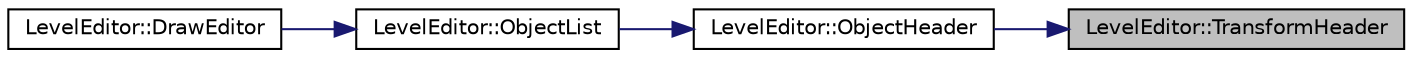 digraph "LevelEditor::TransformHeader"
{
 // LATEX_PDF_SIZE
  edge [fontname="Helvetica",fontsize="10",labelfontname="Helvetica",labelfontsize="10"];
  node [fontname="Helvetica",fontsize="10",shape=record];
  rankdir="RL";
  Node76 [label="LevelEditor::TransformHeader",height=0.2,width=0.4,color="black", fillcolor="grey75", style="filled", fontcolor="black",tooltip="displays the gameobjects transform editor"];
  Node76 -> Node77 [dir="back",color="midnightblue",fontsize="10",style="solid",fontname="Helvetica"];
  Node77 [label="LevelEditor::ObjectHeader",height=0.2,width=0.4,color="black", fillcolor="white", style="filled",URL="$class_level_editor.html#a5ce65e32e9be38dc053d25a18e0018de",tooltip="Creates the objects header using the current gameobject in the iterator."];
  Node77 -> Node78 [dir="back",color="midnightblue",fontsize="10",style="solid",fontname="Helvetica"];
  Node78 [label="LevelEditor::ObjectList",height=0.2,width=0.4,color="black", fillcolor="white", style="filled",URL="$class_level_editor.html#a5d2e208fa4bc8f4fd463c8bc09e209f0",tooltip="fills in the object list"];
  Node78 -> Node79 [dir="back",color="midnightblue",fontsize="10",style="solid",fontname="Helvetica"];
  Node79 [label="LevelEditor::DrawEditor",height=0.2,width=0.4,color="black", fillcolor="white", style="filled",URL="$class_level_editor.html#a4582620d8c322b6cb1d68dd32dcf5048",tooltip="Draws the editor to screen."];
}
